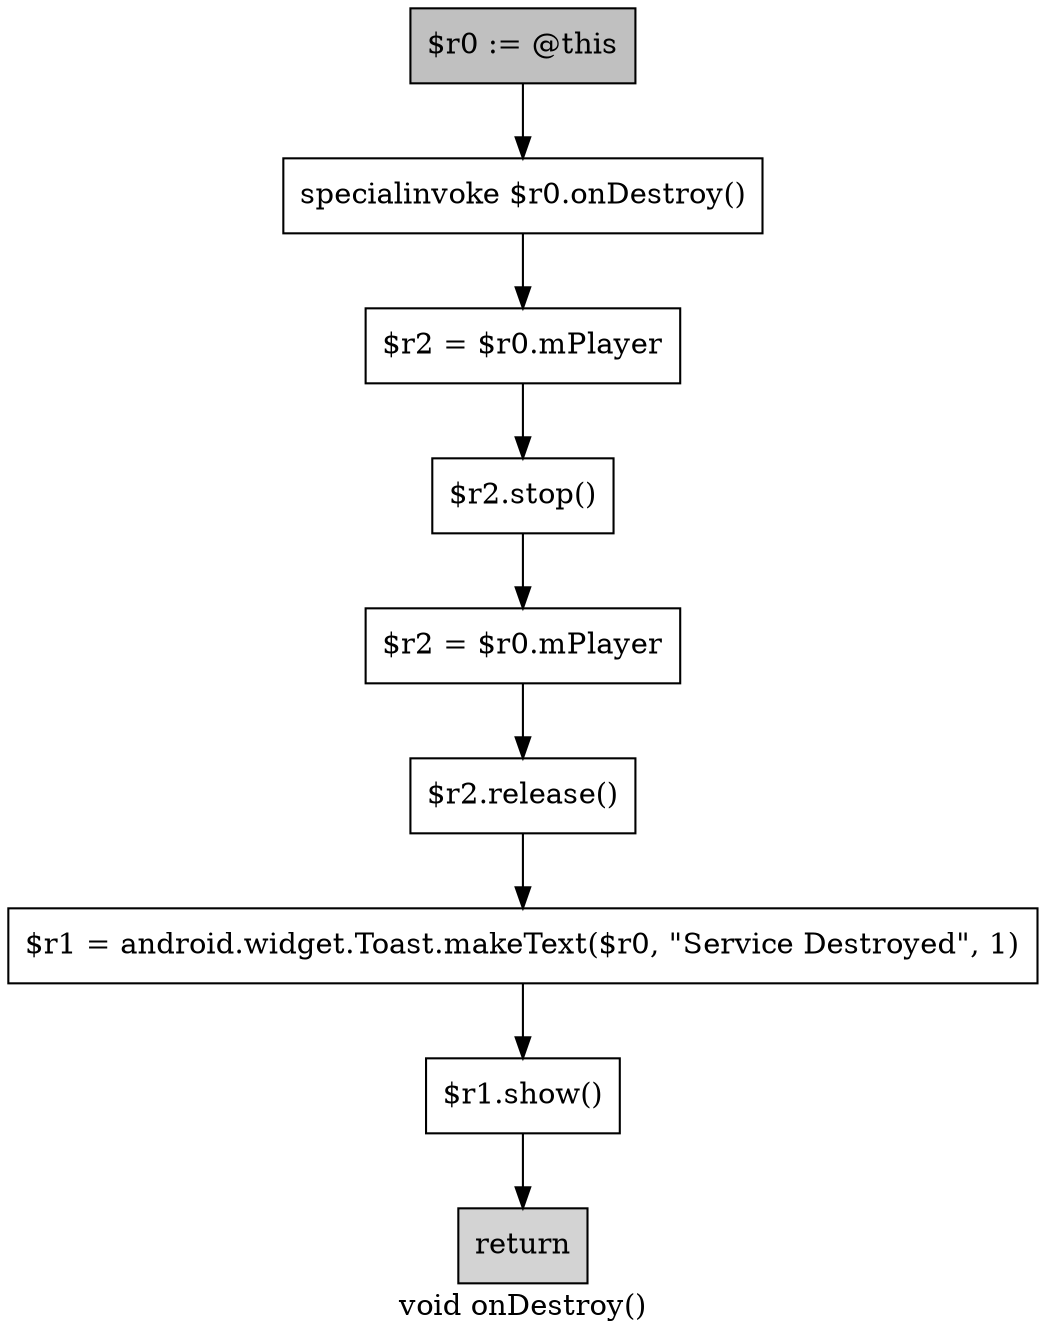 digraph "void onDestroy()" {
    label="void onDestroy()";
    node [shape=box];
    "0" [style=filled,fillcolor=gray,label="$r0 := @this",];
    "1" [label="specialinvoke $r0.onDestroy()",];
    "0"->"1";
    "2" [label="$r2 = $r0.mPlayer",];
    "1"->"2";
    "3" [label="$r2.stop()",];
    "2"->"3";
    "4" [label="$r2 = $r0.mPlayer",];
    "3"->"4";
    "5" [label="$r2.release()",];
    "4"->"5";
    "6" [label="$r1 = android.widget.Toast.makeText($r0, \"Service Destroyed\", 1)",];
    "5"->"6";
    "7" [label="$r1.show()",];
    "6"->"7";
    "8" [style=filled,fillcolor=lightgray,label="return",];
    "7"->"8";
}
